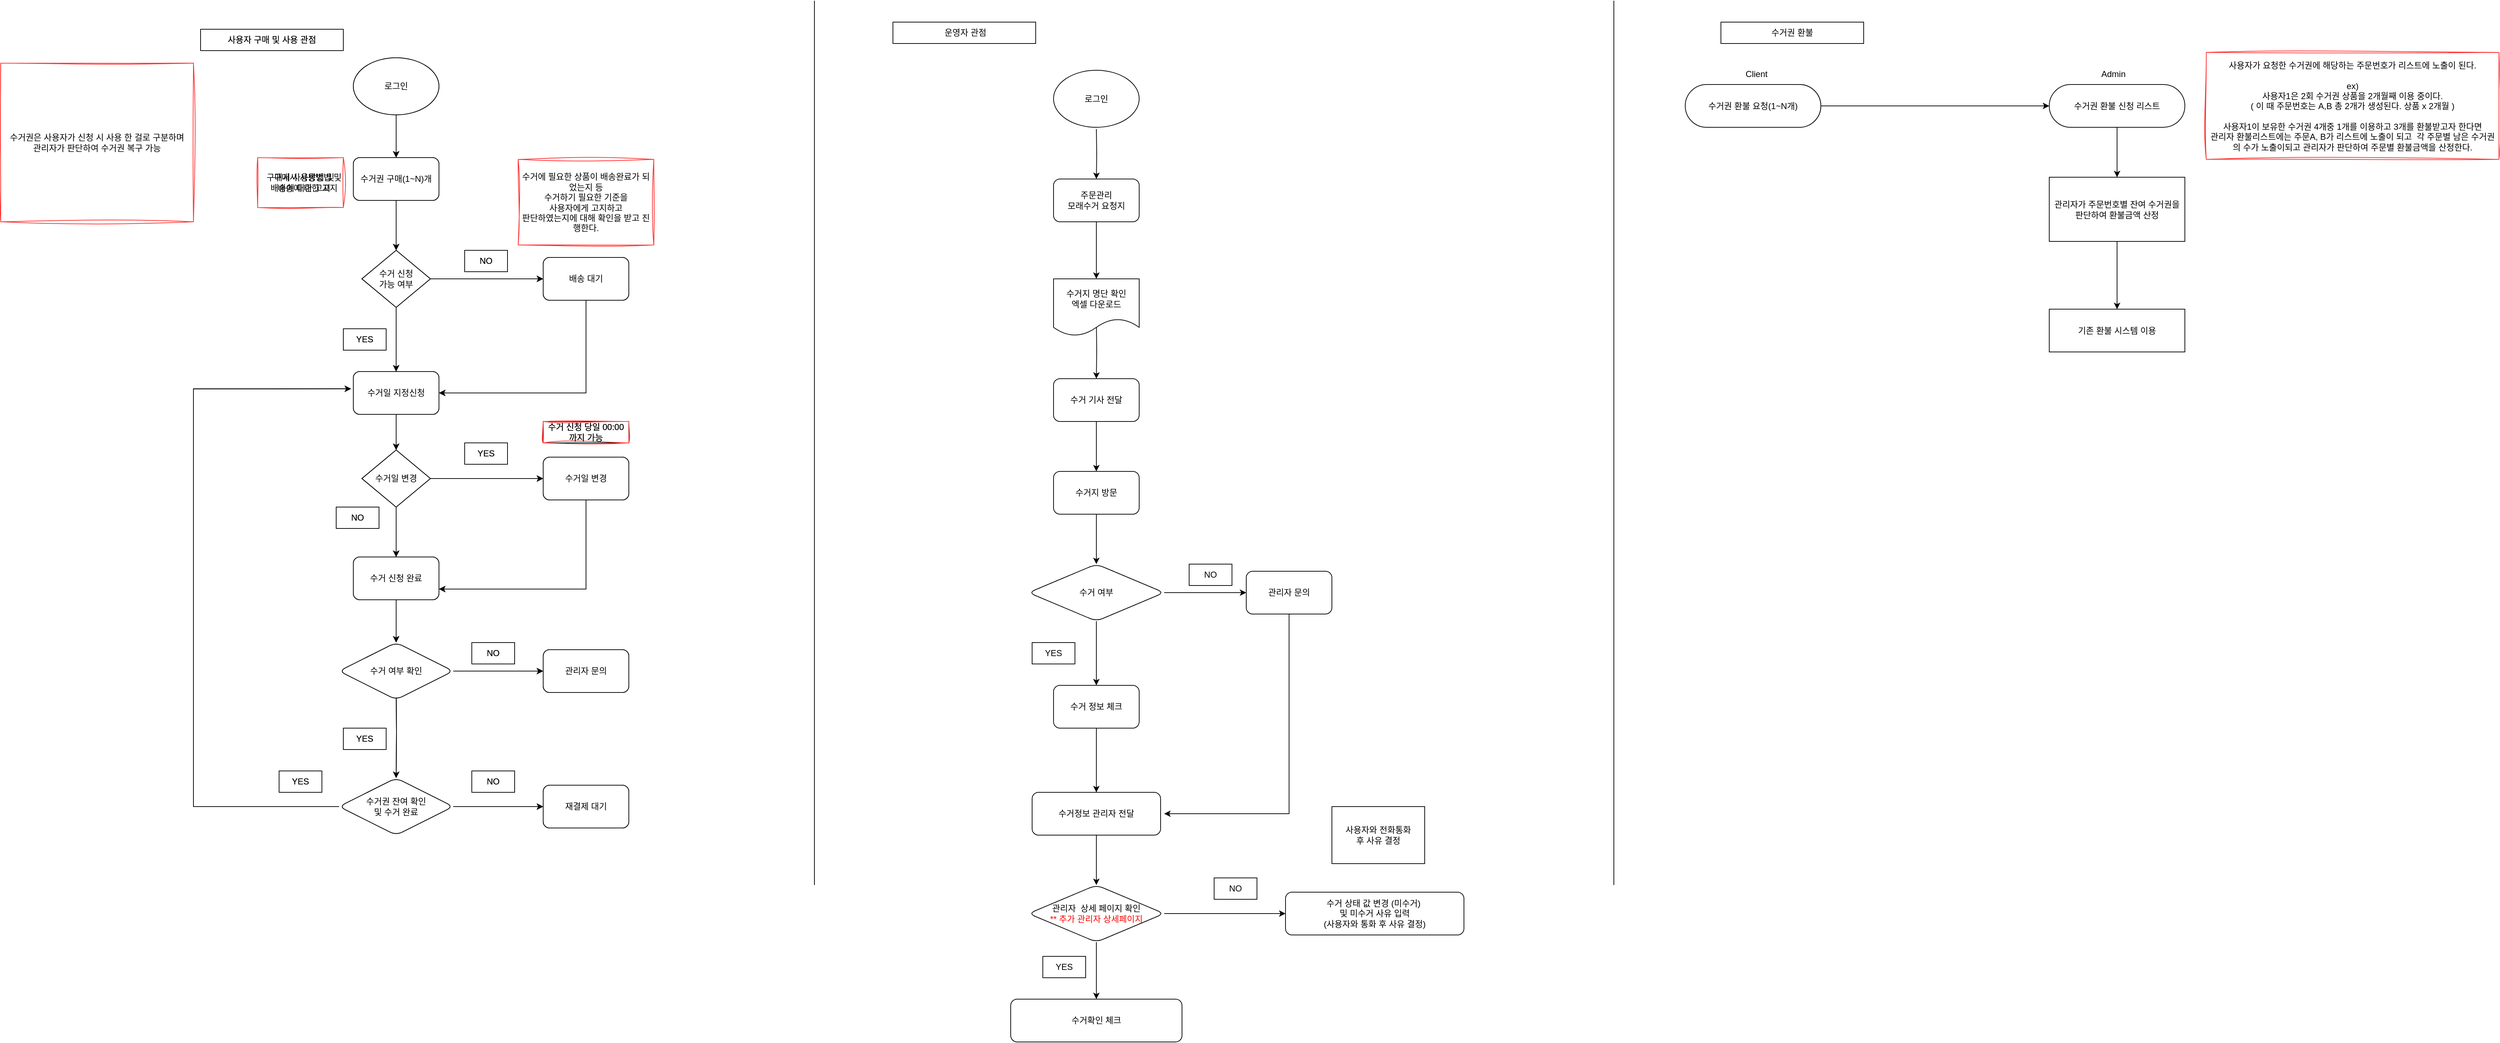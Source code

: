 <mxfile version="22.0.7" type="github" pages="2">
  <diagram id="H3zZEIaYL67HUxXsGde5" name="페이지-2">
    <mxGraphModel dx="989" dy="509" grid="1" gridSize="10" guides="1" tooltips="1" connect="1" arrows="1" fold="1" page="1" pageScale="1" pageWidth="1200" pageHeight="1920" math="0" shadow="0">
      <root>
        <mxCell id="0" />
        <mxCell id="1" parent="0" />
        <mxCell id="jmfgGKxmENcSXTLJLYZ2-7" value="" style="edgeStyle=orthogonalEdgeStyle;rounded=0;orthogonalLoop=1;jettySize=auto;html=1;" parent="1" source="jmfgGKxmENcSXTLJLYZ2-1" target="jmfgGKxmENcSXTLJLYZ2-2" edge="1">
          <mxGeometry relative="1" as="geometry" />
        </mxCell>
        <mxCell id="jmfgGKxmENcSXTLJLYZ2-1" value="로그인" style="ellipse;whiteSpace=wrap;html=1;" parent="1" vertex="1">
          <mxGeometry x="514" y="80" width="120" height="80" as="geometry" />
        </mxCell>
        <mxCell id="jmfgGKxmENcSXTLJLYZ2-8" value="" style="edgeStyle=orthogonalEdgeStyle;rounded=0;orthogonalLoop=1;jettySize=auto;html=1;" parent="1" source="jmfgGKxmENcSXTLJLYZ2-2" target="jmfgGKxmENcSXTLJLYZ2-4" edge="1">
          <mxGeometry relative="1" as="geometry" />
        </mxCell>
        <mxCell id="jmfgGKxmENcSXTLJLYZ2-2" value="횟수권 구매" style="rounded=1;whiteSpace=wrap;html=1;" parent="1" vertex="1">
          <mxGeometry x="514" y="220" width="120" height="60" as="geometry" />
        </mxCell>
        <mxCell id="jmfgGKxmENcSXTLJLYZ2-6" value="" style="edgeStyle=orthogonalEdgeStyle;rounded=0;orthogonalLoop=1;jettySize=auto;html=1;" parent="1" source="jmfgGKxmENcSXTLJLYZ2-4" target="jmfgGKxmENcSXTLJLYZ2-5" edge="1">
          <mxGeometry relative="1" as="geometry" />
        </mxCell>
        <mxCell id="jmfgGKxmENcSXTLJLYZ2-11" value="" style="edgeStyle=orthogonalEdgeStyle;rounded=0;orthogonalLoop=1;jettySize=auto;html=1;" parent="1" source="jmfgGKxmENcSXTLJLYZ2-4" edge="1">
          <mxGeometry relative="1" as="geometry">
            <mxPoint x="574" y="520" as="targetPoint" />
          </mxGeometry>
        </mxCell>
        <mxCell id="jmfgGKxmENcSXTLJLYZ2-4" value="수거 신청 &lt;br&gt;가능 여부" style="rhombus;whiteSpace=wrap;html=1;" parent="1" vertex="1">
          <mxGeometry x="526" y="350" width="96" height="80" as="geometry" />
        </mxCell>
        <mxCell id="jmfgGKxmENcSXTLJLYZ2-26" style="edgeStyle=orthogonalEdgeStyle;rounded=0;orthogonalLoop=1;jettySize=auto;html=1;entryX=1;entryY=0.5;entryDx=0;entryDy=0;" parent="1" source="jmfgGKxmENcSXTLJLYZ2-5" target="jmfgGKxmENcSXTLJLYZ2-15" edge="1">
          <mxGeometry relative="1" as="geometry">
            <Array as="points">
              <mxPoint x="840" y="550" />
            </Array>
          </mxGeometry>
        </mxCell>
        <mxCell id="jmfgGKxmENcSXTLJLYZ2-5" value="배송 대기" style="rounded=1;whiteSpace=wrap;html=1;" parent="1" vertex="1">
          <mxGeometry x="780" y="360" width="120" height="60" as="geometry" />
        </mxCell>
        <mxCell id="jmfgGKxmENcSXTLJLYZ2-9" value="구매시 사용방법 및&lt;br&gt;배송에 대한 고지" style="text;html=1;strokeColor=none;fillColor=none;align=center;verticalAlign=middle;whiteSpace=wrap;rounded=0;" parent="1" vertex="1">
          <mxGeometry x="390" y="220" width="120" height="70" as="geometry" />
        </mxCell>
        <mxCell id="jmfgGKxmENcSXTLJLYZ2-13" value="NO" style="text;html=1;strokeColor=default;fillColor=none;align=center;verticalAlign=middle;whiteSpace=wrap;rounded=0;" parent="1" vertex="1">
          <mxGeometry x="670" y="350" width="60" height="30" as="geometry" />
        </mxCell>
        <mxCell id="jmfgGKxmENcSXTLJLYZ2-14" value="YES" style="text;html=1;strokeColor=default;fillColor=none;align=center;verticalAlign=middle;whiteSpace=wrap;rounded=0;" parent="1" vertex="1">
          <mxGeometry x="500" y="460" width="60" height="30" as="geometry" />
        </mxCell>
        <mxCell id="jmfgGKxmENcSXTLJLYZ2-18" value="" style="edgeStyle=orthogonalEdgeStyle;rounded=0;orthogonalLoop=1;jettySize=auto;html=1;" parent="1" source="jmfgGKxmENcSXTLJLYZ2-15" target="jmfgGKxmENcSXTLJLYZ2-17" edge="1">
          <mxGeometry relative="1" as="geometry" />
        </mxCell>
        <mxCell id="jmfgGKxmENcSXTLJLYZ2-15" value="수거일 지정신청" style="rounded=1;whiteSpace=wrap;html=1;" parent="1" vertex="1">
          <mxGeometry x="514" y="520" width="120" height="60" as="geometry" />
        </mxCell>
        <mxCell id="jmfgGKxmENcSXTLJLYZ2-22" value="" style="edgeStyle=orthogonalEdgeStyle;rounded=0;orthogonalLoop=1;jettySize=auto;html=1;" parent="1" source="jmfgGKxmENcSXTLJLYZ2-17" target="jmfgGKxmENcSXTLJLYZ2-19" edge="1">
          <mxGeometry relative="1" as="geometry" />
        </mxCell>
        <mxCell id="jmfgGKxmENcSXTLJLYZ2-24" value="" style="edgeStyle=orthogonalEdgeStyle;rounded=0;orthogonalLoop=1;jettySize=auto;html=1;" parent="1" source="jmfgGKxmENcSXTLJLYZ2-17" target="jmfgGKxmENcSXTLJLYZ2-23" edge="1">
          <mxGeometry relative="1" as="geometry" />
        </mxCell>
        <mxCell id="jmfgGKxmENcSXTLJLYZ2-17" value="수거일 변경" style="rhombus;whiteSpace=wrap;html=1;" parent="1" vertex="1">
          <mxGeometry x="526" y="630" width="96" height="80" as="geometry" />
        </mxCell>
        <mxCell id="45ZhJ96Yoqv4pbPW2KJ0-20" value="" style="edgeStyle=orthogonalEdgeStyle;rounded=0;orthogonalLoop=1;jettySize=auto;html=1;" parent="1" source="jmfgGKxmENcSXTLJLYZ2-19" edge="1">
          <mxGeometry relative="1" as="geometry">
            <mxPoint x="574" y="900" as="targetPoint" />
          </mxGeometry>
        </mxCell>
        <mxCell id="jmfgGKxmENcSXTLJLYZ2-19" value="수거 신청 완료" style="rounded=1;whiteSpace=wrap;html=1;" parent="1" vertex="1">
          <mxGeometry x="514" y="780" width="120" height="60" as="geometry" />
        </mxCell>
        <mxCell id="jmfgGKxmENcSXTLJLYZ2-20" value="NO" style="text;html=1;strokeColor=default;fillColor=none;align=center;verticalAlign=middle;whiteSpace=wrap;rounded=0;" parent="1" vertex="1">
          <mxGeometry x="490" y="710" width="60" height="30" as="geometry" />
        </mxCell>
        <mxCell id="jmfgGKxmENcSXTLJLYZ2-27" style="edgeStyle=orthogonalEdgeStyle;rounded=0;orthogonalLoop=1;jettySize=auto;html=1;entryX=1;entryY=0.75;entryDx=0;entryDy=0;" parent="1" source="jmfgGKxmENcSXTLJLYZ2-23" target="jmfgGKxmENcSXTLJLYZ2-19" edge="1">
          <mxGeometry relative="1" as="geometry">
            <Array as="points">
              <mxPoint x="840" y="825" />
            </Array>
          </mxGeometry>
        </mxCell>
        <mxCell id="jmfgGKxmENcSXTLJLYZ2-23" value="수거일 변경" style="rounded=1;whiteSpace=wrap;html=1;" parent="1" vertex="1">
          <mxGeometry x="780" y="640" width="120" height="60" as="geometry" />
        </mxCell>
        <mxCell id="jmfgGKxmENcSXTLJLYZ2-25" value="YES" style="text;html=1;strokeColor=default;fillColor=none;align=center;verticalAlign=middle;whiteSpace=wrap;rounded=0;" parent="1" vertex="1">
          <mxGeometry x="670" y="620" width="60" height="30" as="geometry" />
        </mxCell>
        <mxCell id="jmfgGKxmENcSXTLJLYZ2-28" value="사용자 구매 및 사용 관점" style="text;html=1;strokeColor=default;fillColor=none;align=center;verticalAlign=middle;whiteSpace=wrap;rounded=0;" parent="1" vertex="1">
          <mxGeometry x="300" y="40" width="200" height="30" as="geometry" />
        </mxCell>
        <mxCell id="45ZhJ96Yoqv4pbPW2KJ0-14" value="" style="edgeStyle=orthogonalEdgeStyle;rounded=0;orthogonalLoop=1;jettySize=auto;html=1;" parent="1" target="45ZhJ96Yoqv4pbPW2KJ0-12" edge="1">
          <mxGeometry relative="1" as="geometry">
            <mxPoint x="574" y="960" as="sourcePoint" />
          </mxGeometry>
        </mxCell>
        <mxCell id="45ZhJ96Yoqv4pbPW2KJ0-16" value="" style="edgeStyle=orthogonalEdgeStyle;rounded=0;orthogonalLoop=1;jettySize=auto;html=1;entryX=-0.026;entryY=0.403;entryDx=0;entryDy=0;entryPerimeter=0;" parent="1" source="45ZhJ96Yoqv4pbPW2KJ0-12" target="jmfgGKxmENcSXTLJLYZ2-15" edge="1">
          <mxGeometry relative="1" as="geometry">
            <Array as="points">
              <mxPoint x="290" y="1130" />
              <mxPoint x="290" y="544" />
            </Array>
          </mxGeometry>
        </mxCell>
        <mxCell id="45ZhJ96Yoqv4pbPW2KJ0-18" value="" style="edgeStyle=orthogonalEdgeStyle;rounded=0;orthogonalLoop=1;jettySize=auto;html=1;" parent="1" source="45ZhJ96Yoqv4pbPW2KJ0-12" target="45ZhJ96Yoqv4pbPW2KJ0-17" edge="1">
          <mxGeometry relative="1" as="geometry" />
        </mxCell>
        <mxCell id="45ZhJ96Yoqv4pbPW2KJ0-12" value="수거권 잔여 확인&lt;br&gt;및 수거 완료" style="rhombus;whiteSpace=wrap;html=1;rounded=1;" parent="1" vertex="1">
          <mxGeometry x="494" y="1090" width="160" height="80" as="geometry" />
        </mxCell>
        <mxCell id="45ZhJ96Yoqv4pbPW2KJ0-15" value="YES" style="text;html=1;strokeColor=default;fillColor=none;align=center;verticalAlign=middle;whiteSpace=wrap;rounded=0;" parent="1" vertex="1">
          <mxGeometry x="410" y="1080" width="60" height="30" as="geometry" />
        </mxCell>
        <mxCell id="45ZhJ96Yoqv4pbPW2KJ0-17" value="재결제 대기" style="whiteSpace=wrap;html=1;rounded=1;" parent="1" vertex="1">
          <mxGeometry x="780" y="1100" width="120" height="60" as="geometry" />
        </mxCell>
        <mxCell id="45ZhJ96Yoqv4pbPW2KJ0-19" value="NO" style="text;html=1;strokeColor=default;fillColor=none;align=center;verticalAlign=middle;whiteSpace=wrap;rounded=0;" parent="1" vertex="1">
          <mxGeometry x="680" y="1080" width="60" height="30" as="geometry" />
        </mxCell>
        <mxCell id="45ZhJ96Yoqv4pbPW2KJ0-21" value="&amp;nbsp;운영자 관점" style="text;html=1;strokeColor=default;fillColor=none;align=center;verticalAlign=middle;whiteSpace=wrap;rounded=0;" parent="1" vertex="1">
          <mxGeometry x="1270" y="30" width="200" height="30" as="geometry" />
        </mxCell>
        <mxCell id="45ZhJ96Yoqv4pbPW2KJ0-47" value="" style="edgeStyle=orthogonalEdgeStyle;rounded=0;orthogonalLoop=1;jettySize=auto;html=1;" parent="1" source="45ZhJ96Yoqv4pbPW2KJ0-45" target="45ZhJ96Yoqv4pbPW2KJ0-46" edge="1">
          <mxGeometry relative="1" as="geometry" />
        </mxCell>
        <mxCell id="45ZhJ96Yoqv4pbPW2KJ0-45" value="수거 여부 확인" style="rhombus;whiteSpace=wrap;html=1;rounded=1;" parent="1" vertex="1">
          <mxGeometry x="494" y="900" width="160" height="80" as="geometry" />
        </mxCell>
        <mxCell id="45ZhJ96Yoqv4pbPW2KJ0-46" value="관리자 문의" style="whiteSpace=wrap;html=1;rounded=1;" parent="1" vertex="1">
          <mxGeometry x="780" y="910" width="120" height="60" as="geometry" />
        </mxCell>
        <mxCell id="45ZhJ96Yoqv4pbPW2KJ0-48" value="NO" style="text;html=1;strokeColor=default;fillColor=none;align=center;verticalAlign=middle;whiteSpace=wrap;rounded=0;" parent="1" vertex="1">
          <mxGeometry x="680" y="900" width="60" height="30" as="geometry" />
        </mxCell>
        <mxCell id="45ZhJ96Yoqv4pbPW2KJ0-49" value="YES" style="text;html=1;strokeColor=default;fillColor=none;align=center;verticalAlign=middle;whiteSpace=wrap;rounded=0;" parent="1" vertex="1">
          <mxGeometry x="500" y="1020" width="60" height="30" as="geometry" />
        </mxCell>
        <mxCell id="45ZhJ96Yoqv4pbPW2KJ0-61" value="사용자 1회권 복구" style="whiteSpace=wrap;html=1;rounded=1;" parent="1" vertex="1">
          <mxGeometry x="1845" y="1250" width="120" height="60" as="geometry" />
        </mxCell>
        <mxCell id="45ZhJ96Yoqv4pbPW2KJ0-67" value="사용자와 전화통화 &lt;br&gt;후 사유 결정" style="text;html=1;strokeColor=default;fillColor=none;align=center;verticalAlign=middle;whiteSpace=wrap;rounded=0;" parent="1" vertex="1">
          <mxGeometry x="1885" y="1130" width="130" height="80" as="geometry" />
        </mxCell>
        <mxCell id="45ZhJ96Yoqv4pbPW2KJ0-68" value="수거 신청 당일 00:00 까지 가능" style="text;html=1;strokeColor=default;fillColor=none;align=center;verticalAlign=middle;whiteSpace=wrap;rounded=0;" parent="1" vertex="1">
          <mxGeometry x="780" y="590" width="120" height="30" as="geometry" />
        </mxCell>
        <mxCell id="45ZhJ96Yoqv4pbPW2KJ0-69" value="" style="endArrow=none;html=1;rounded=0;" parent="1" edge="1">
          <mxGeometry width="50" height="50" relative="1" as="geometry">
            <mxPoint x="1160" y="1240" as="sourcePoint" />
            <mxPoint x="1160" as="targetPoint" />
          </mxGeometry>
        </mxCell>
        <mxCell id="ESHMhZyScrzDNSQAjK8A-1" value="" style="edgeStyle=orthogonalEdgeStyle;rounded=0;orthogonalLoop=1;jettySize=auto;html=1;entryX=0;entryY=0.5;entryDx=0;entryDy=0;" edge="1" parent="1" source="ESHMhZyScrzDNSQAjK8A-2" target="ESHMhZyScrzDNSQAjK8A-4">
          <mxGeometry relative="1" as="geometry">
            <mxPoint x="2480" y="247.5" as="targetPoint" />
          </mxGeometry>
        </mxCell>
        <mxCell id="ESHMhZyScrzDNSQAjK8A-2" value="수거권 환불 요청(1~N개)" style="rounded=1;whiteSpace=wrap;html=1;arcSize=50;" vertex="1" parent="1">
          <mxGeometry x="2390" y="117.5" width="180" height="60" as="geometry" />
        </mxCell>
        <mxCell id="ESHMhZyScrzDNSQAjK8A-3" value="Client" style="text;html=1;strokeColor=none;fillColor=none;align=center;verticalAlign=middle;whiteSpace=wrap;rounded=0;" vertex="1" parent="1">
          <mxGeometry x="2400" y="87.5" width="160" height="30" as="geometry" />
        </mxCell>
        <mxCell id="ESHMhZyScrzDNSQAjK8A-4" value="수거권 환불 신청 리스트" style="rounded=1;whiteSpace=wrap;html=1;arcSize=50;" vertex="1" parent="1">
          <mxGeometry x="2890" y="117.5" width="190" height="60" as="geometry" />
        </mxCell>
        <mxCell id="ESHMhZyScrzDNSQAjK8A-5" value="Admin" style="text;html=1;strokeColor=none;fillColor=none;align=center;verticalAlign=middle;whiteSpace=wrap;rounded=0;" vertex="1" parent="1">
          <mxGeometry x="2900" y="87.5" width="160" height="30" as="geometry" />
        </mxCell>
        <mxCell id="ESHMhZyScrzDNSQAjK8A-7" value="" style="edgeStyle=orthogonalEdgeStyle;rounded=0;orthogonalLoop=1;jettySize=auto;html=1;" edge="1" parent="1" source="ESHMhZyScrzDNSQAjK8A-8" target="ESHMhZyScrzDNSQAjK8A-9">
          <mxGeometry relative="1" as="geometry" />
        </mxCell>
        <mxCell id="ESHMhZyScrzDNSQAjK8A-8" value="관리자가 주문번호별 잔여 수거권을 판단하여 환불금액 산정" style="rounded=0;whiteSpace=wrap;html=1;" vertex="1" parent="1">
          <mxGeometry x="2890" y="247.5" width="190" height="90" as="geometry" />
        </mxCell>
        <mxCell id="ESHMhZyScrzDNSQAjK8A-9" value="기존 환불 시스템 이용" style="whiteSpace=wrap;html=1;rounded=0;" vertex="1" parent="1">
          <mxGeometry x="2890" y="432.5" width="190" height="60" as="geometry" />
        </mxCell>
        <mxCell id="ESHMhZyScrzDNSQAjK8A-10" value="" style="endArrow=classic;html=1;rounded=0;exitX=0.5;exitY=1;exitDx=0;exitDy=0;entryX=0.5;entryY=0;entryDx=0;entryDy=0;entryPerimeter=0;" edge="1" parent="1" source="ESHMhZyScrzDNSQAjK8A-4" target="ESHMhZyScrzDNSQAjK8A-8">
          <mxGeometry width="50" height="50" relative="1" as="geometry">
            <mxPoint x="2955" y="217.5" as="sourcePoint" />
            <mxPoint x="2980" y="248.5" as="targetPoint" />
          </mxGeometry>
        </mxCell>
        <mxCell id="ESHMhZyScrzDNSQAjK8A-11" value="수거권 환불 요청(1~N개)" style="rounded=1;whiteSpace=wrap;html=1;arcSize=50;" vertex="1" parent="1">
          <mxGeometry x="2380" y="117.5" width="190" height="60" as="geometry" />
        </mxCell>
        <mxCell id="0Ex9Il8IAYDIlaeAYDWc-1" value="" style="endArrow=none;html=1;rounded=0;" edge="1" parent="1">
          <mxGeometry width="50" height="50" relative="1" as="geometry">
            <mxPoint x="2280" y="1240" as="sourcePoint" />
            <mxPoint x="2280" as="targetPoint" />
          </mxGeometry>
        </mxCell>
        <mxCell id="FvE_LCUF_8firkSSVCOH-1" value="수거권 환불" style="text;html=1;strokeColor=default;fillColor=none;align=center;verticalAlign=middle;whiteSpace=wrap;rounded=0;" vertex="1" parent="1">
          <mxGeometry x="2430" y="30" width="200" height="30" as="geometry" />
        </mxCell>
        <mxCell id="aMWhd5bcmCqEFaF4JbGM-1" value="" style="edgeStyle=orthogonalEdgeStyle;rounded=0;orthogonalLoop=1;jettySize=auto;html=1;" edge="1" parent="1" source="aMWhd5bcmCqEFaF4JbGM-2" target="aMWhd5bcmCqEFaF4JbGM-4">
          <mxGeometry relative="1" as="geometry" />
        </mxCell>
        <mxCell id="aMWhd5bcmCqEFaF4JbGM-2" value="로그인" style="ellipse;whiteSpace=wrap;html=1;" vertex="1" parent="1">
          <mxGeometry x="514" y="80" width="120" height="80" as="geometry" />
        </mxCell>
        <mxCell id="aMWhd5bcmCqEFaF4JbGM-3" value="" style="edgeStyle=orthogonalEdgeStyle;rounded=0;orthogonalLoop=1;jettySize=auto;html=1;" edge="1" parent="1" source="aMWhd5bcmCqEFaF4JbGM-4" target="aMWhd5bcmCqEFaF4JbGM-7">
          <mxGeometry relative="1" as="geometry" />
        </mxCell>
        <mxCell id="aMWhd5bcmCqEFaF4JbGM-4" value="수거권 구매(1~N)개" style="rounded=1;whiteSpace=wrap;html=1;" vertex="1" parent="1">
          <mxGeometry x="514" y="220" width="120" height="60" as="geometry" />
        </mxCell>
        <mxCell id="aMWhd5bcmCqEFaF4JbGM-5" value="" style="edgeStyle=orthogonalEdgeStyle;rounded=0;orthogonalLoop=1;jettySize=auto;html=1;" edge="1" parent="1" source="aMWhd5bcmCqEFaF4JbGM-7" target="aMWhd5bcmCqEFaF4JbGM-9">
          <mxGeometry relative="1" as="geometry" />
        </mxCell>
        <mxCell id="aMWhd5bcmCqEFaF4JbGM-6" value="" style="edgeStyle=orthogonalEdgeStyle;rounded=0;orthogonalLoop=1;jettySize=auto;html=1;" edge="1" parent="1" source="aMWhd5bcmCqEFaF4JbGM-7">
          <mxGeometry relative="1" as="geometry">
            <mxPoint x="574" y="520" as="targetPoint" />
          </mxGeometry>
        </mxCell>
        <mxCell id="aMWhd5bcmCqEFaF4JbGM-7" value="수거 신청 &lt;br&gt;가능 여부" style="rhombus;whiteSpace=wrap;html=1;" vertex="1" parent="1">
          <mxGeometry x="526" y="350" width="96" height="80" as="geometry" />
        </mxCell>
        <mxCell id="aMWhd5bcmCqEFaF4JbGM-8" style="edgeStyle=orthogonalEdgeStyle;rounded=0;orthogonalLoop=1;jettySize=auto;html=1;entryX=1;entryY=0.5;entryDx=0;entryDy=0;" edge="1" parent="1" source="aMWhd5bcmCqEFaF4JbGM-9" target="aMWhd5bcmCqEFaF4JbGM-14">
          <mxGeometry relative="1" as="geometry">
            <Array as="points">
              <mxPoint x="840" y="550" />
            </Array>
          </mxGeometry>
        </mxCell>
        <mxCell id="aMWhd5bcmCqEFaF4JbGM-9" value="배송 대기" style="rounded=1;whiteSpace=wrap;html=1;" vertex="1" parent="1">
          <mxGeometry x="780" y="360" width="120" height="60" as="geometry" />
        </mxCell>
        <mxCell id="aMWhd5bcmCqEFaF4JbGM-10" value="구매시 사용방법 및&lt;br&gt;배송에 대한 고지" style="text;html=1;strokeColor=#FF3333;fillColor=none;align=center;verticalAlign=middle;whiteSpace=wrap;rounded=0;sketch=1;curveFitting=1;jiggle=2;" vertex="1" parent="1">
          <mxGeometry x="380" y="220" width="120" height="70" as="geometry" />
        </mxCell>
        <mxCell id="aMWhd5bcmCqEFaF4JbGM-11" value="NO" style="text;html=1;strokeColor=default;fillColor=none;align=center;verticalAlign=middle;whiteSpace=wrap;rounded=0;" vertex="1" parent="1">
          <mxGeometry x="670" y="350" width="60" height="30" as="geometry" />
        </mxCell>
        <mxCell id="aMWhd5bcmCqEFaF4JbGM-12" value="YES" style="text;html=1;strokeColor=default;fillColor=none;align=center;verticalAlign=middle;whiteSpace=wrap;rounded=0;" vertex="1" parent="1">
          <mxGeometry x="500" y="460" width="60" height="30" as="geometry" />
        </mxCell>
        <mxCell id="aMWhd5bcmCqEFaF4JbGM-13" value="" style="edgeStyle=orthogonalEdgeStyle;rounded=0;orthogonalLoop=1;jettySize=auto;html=1;" edge="1" parent="1" source="aMWhd5bcmCqEFaF4JbGM-14" target="aMWhd5bcmCqEFaF4JbGM-17">
          <mxGeometry relative="1" as="geometry" />
        </mxCell>
        <mxCell id="aMWhd5bcmCqEFaF4JbGM-14" value="수거일 지정신청" style="rounded=1;whiteSpace=wrap;html=1;" vertex="1" parent="1">
          <mxGeometry x="514" y="520" width="120" height="60" as="geometry" />
        </mxCell>
        <mxCell id="aMWhd5bcmCqEFaF4JbGM-15" value="" style="edgeStyle=orthogonalEdgeStyle;rounded=0;orthogonalLoop=1;jettySize=auto;html=1;" edge="1" parent="1" source="aMWhd5bcmCqEFaF4JbGM-17" target="aMWhd5bcmCqEFaF4JbGM-19">
          <mxGeometry relative="1" as="geometry" />
        </mxCell>
        <mxCell id="aMWhd5bcmCqEFaF4JbGM-16" value="" style="edgeStyle=orthogonalEdgeStyle;rounded=0;orthogonalLoop=1;jettySize=auto;html=1;" edge="1" parent="1" source="aMWhd5bcmCqEFaF4JbGM-17" target="aMWhd5bcmCqEFaF4JbGM-22">
          <mxGeometry relative="1" as="geometry" />
        </mxCell>
        <mxCell id="aMWhd5bcmCqEFaF4JbGM-17" value="수거일 변경" style="rhombus;whiteSpace=wrap;html=1;" vertex="1" parent="1">
          <mxGeometry x="526" y="630" width="96" height="80" as="geometry" />
        </mxCell>
        <mxCell id="aMWhd5bcmCqEFaF4JbGM-18" value="" style="edgeStyle=orthogonalEdgeStyle;rounded=0;orthogonalLoop=1;jettySize=auto;html=1;" edge="1" parent="1" source="aMWhd5bcmCqEFaF4JbGM-19">
          <mxGeometry relative="1" as="geometry">
            <mxPoint x="574" y="900" as="targetPoint" />
          </mxGeometry>
        </mxCell>
        <mxCell id="aMWhd5bcmCqEFaF4JbGM-19" value="수거 신청 완료" style="rounded=1;whiteSpace=wrap;html=1;" vertex="1" parent="1">
          <mxGeometry x="514" y="780" width="120" height="60" as="geometry" />
        </mxCell>
        <mxCell id="aMWhd5bcmCqEFaF4JbGM-20" value="NO" style="text;html=1;strokeColor=default;fillColor=none;align=center;verticalAlign=middle;whiteSpace=wrap;rounded=0;" vertex="1" parent="1">
          <mxGeometry x="490" y="710" width="60" height="30" as="geometry" />
        </mxCell>
        <mxCell id="aMWhd5bcmCqEFaF4JbGM-21" style="edgeStyle=orthogonalEdgeStyle;rounded=0;orthogonalLoop=1;jettySize=auto;html=1;entryX=1;entryY=0.75;entryDx=0;entryDy=0;" edge="1" parent="1" source="aMWhd5bcmCqEFaF4JbGM-22" target="aMWhd5bcmCqEFaF4JbGM-19">
          <mxGeometry relative="1" as="geometry">
            <Array as="points">
              <mxPoint x="840" y="825" />
            </Array>
          </mxGeometry>
        </mxCell>
        <mxCell id="aMWhd5bcmCqEFaF4JbGM-22" value="수거일 변경" style="rounded=1;whiteSpace=wrap;html=1;" vertex="1" parent="1">
          <mxGeometry x="780" y="640" width="120" height="60" as="geometry" />
        </mxCell>
        <mxCell id="aMWhd5bcmCqEFaF4JbGM-23" value="YES" style="text;html=1;strokeColor=default;fillColor=none;align=center;verticalAlign=middle;whiteSpace=wrap;rounded=0;" vertex="1" parent="1">
          <mxGeometry x="670" y="620" width="60" height="30" as="geometry" />
        </mxCell>
        <mxCell id="aMWhd5bcmCqEFaF4JbGM-24" value="사용자 구매 및 사용 관점" style="text;html=1;strokeColor=default;fillColor=none;align=center;verticalAlign=middle;whiteSpace=wrap;rounded=0;" vertex="1" parent="1">
          <mxGeometry x="300" y="40" width="200" height="30" as="geometry" />
        </mxCell>
        <mxCell id="aMWhd5bcmCqEFaF4JbGM-25" value="" style="edgeStyle=orthogonalEdgeStyle;rounded=0;orthogonalLoop=1;jettySize=auto;html=1;" edge="1" parent="1" target="aMWhd5bcmCqEFaF4JbGM-28">
          <mxGeometry relative="1" as="geometry">
            <mxPoint x="574" y="960" as="sourcePoint" />
          </mxGeometry>
        </mxCell>
        <mxCell id="aMWhd5bcmCqEFaF4JbGM-26" value="" style="edgeStyle=orthogonalEdgeStyle;rounded=0;orthogonalLoop=1;jettySize=auto;html=1;entryX=-0.026;entryY=0.403;entryDx=0;entryDy=0;entryPerimeter=0;" edge="1" parent="1" source="aMWhd5bcmCqEFaF4JbGM-28" target="aMWhd5bcmCqEFaF4JbGM-14">
          <mxGeometry relative="1" as="geometry">
            <Array as="points">
              <mxPoint x="290" y="1130" />
              <mxPoint x="290" y="544" />
            </Array>
          </mxGeometry>
        </mxCell>
        <mxCell id="aMWhd5bcmCqEFaF4JbGM-27" value="" style="edgeStyle=orthogonalEdgeStyle;rounded=0;orthogonalLoop=1;jettySize=auto;html=1;" edge="1" parent="1" source="aMWhd5bcmCqEFaF4JbGM-28" target="aMWhd5bcmCqEFaF4JbGM-30">
          <mxGeometry relative="1" as="geometry" />
        </mxCell>
        <mxCell id="aMWhd5bcmCqEFaF4JbGM-28" value="수거권 잔여 확인&lt;br&gt;및 수거 완료" style="rhombus;whiteSpace=wrap;html=1;rounded=1;" vertex="1" parent="1">
          <mxGeometry x="494" y="1090" width="160" height="80" as="geometry" />
        </mxCell>
        <mxCell id="aMWhd5bcmCqEFaF4JbGM-29" value="YES" style="text;html=1;strokeColor=default;fillColor=none;align=center;verticalAlign=middle;whiteSpace=wrap;rounded=0;" vertex="1" parent="1">
          <mxGeometry x="410" y="1080" width="60" height="30" as="geometry" />
        </mxCell>
        <mxCell id="aMWhd5bcmCqEFaF4JbGM-30" value="재결제 대기" style="whiteSpace=wrap;html=1;rounded=1;" vertex="1" parent="1">
          <mxGeometry x="780" y="1100" width="120" height="60" as="geometry" />
        </mxCell>
        <mxCell id="aMWhd5bcmCqEFaF4JbGM-31" value="NO" style="text;html=1;strokeColor=default;fillColor=none;align=center;verticalAlign=middle;whiteSpace=wrap;rounded=0;" vertex="1" parent="1">
          <mxGeometry x="680" y="1080" width="60" height="30" as="geometry" />
        </mxCell>
        <mxCell id="aMWhd5bcmCqEFaF4JbGM-32" value="" style="edgeStyle=orthogonalEdgeStyle;rounded=0;orthogonalLoop=1;jettySize=auto;html=1;" edge="1" parent="1" source="aMWhd5bcmCqEFaF4JbGM-33" target="aMWhd5bcmCqEFaF4JbGM-34">
          <mxGeometry relative="1" as="geometry" />
        </mxCell>
        <mxCell id="aMWhd5bcmCqEFaF4JbGM-33" value="수거 여부 확인" style="rhombus;whiteSpace=wrap;html=1;rounded=1;" vertex="1" parent="1">
          <mxGeometry x="494" y="900" width="160" height="80" as="geometry" />
        </mxCell>
        <mxCell id="aMWhd5bcmCqEFaF4JbGM-34" value="관리자 문의" style="whiteSpace=wrap;html=1;rounded=1;" vertex="1" parent="1">
          <mxGeometry x="780" y="910" width="120" height="60" as="geometry" />
        </mxCell>
        <mxCell id="aMWhd5bcmCqEFaF4JbGM-35" value="NO" style="text;html=1;strokeColor=default;fillColor=none;align=center;verticalAlign=middle;whiteSpace=wrap;rounded=0;" vertex="1" parent="1">
          <mxGeometry x="680" y="900" width="60" height="30" as="geometry" />
        </mxCell>
        <mxCell id="aMWhd5bcmCqEFaF4JbGM-36" value="YES" style="text;html=1;strokeColor=default;fillColor=none;align=center;verticalAlign=middle;whiteSpace=wrap;rounded=0;" vertex="1" parent="1">
          <mxGeometry x="500" y="1020" width="60" height="30" as="geometry" />
        </mxCell>
        <mxCell id="aMWhd5bcmCqEFaF4JbGM-37" value="수거 신청 당일 00:00 까지 가능" style="text;html=1;strokeColor=#FF3333;fillColor=none;align=center;verticalAlign=middle;whiteSpace=wrap;rounded=0;sketch=1;curveFitting=1;jiggle=2;" vertex="1" parent="1">
          <mxGeometry x="780" y="590" width="120" height="30" as="geometry" />
        </mxCell>
        <mxCell id="aMWhd5bcmCqEFaF4JbGM-38" value="수거에 필요한 상품이 배송완료가 되었는지 등&lt;br&gt;수거하기 필요한 기준을 &lt;br&gt;사용자에게 고지하고 &lt;br&gt;판단하였는지에 대해 확인을 받고 진행한다." style="text;html=1;strokeColor=#FF3333;fillColor=none;align=center;verticalAlign=middle;whiteSpace=wrap;rounded=0;sketch=1;curveFitting=1;jiggle=2;" vertex="1" parent="1">
          <mxGeometry x="745" y="222.5" width="190" height="120" as="geometry" />
        </mxCell>
        <mxCell id="aMWhd5bcmCqEFaF4JbGM-39" value="수거권은 사용자가 신청 시 사용 한 걸로 구분하며&lt;br&gt;관리자가 판단하여 수거권 복구 가능" style="text;html=1;strokeColor=#FF3333;fillColor=none;align=center;verticalAlign=middle;whiteSpace=wrap;rounded=0;sketch=1;curveFitting=1;jiggle=2;" vertex="1" parent="1">
          <mxGeometry x="20" y="87.5" width="270" height="222.5" as="geometry" />
        </mxCell>
        <mxCell id="aMWhd5bcmCqEFaF4JbGM-67" value="" style="edgeStyle=orthogonalEdgeStyle;rounded=0;orthogonalLoop=1;jettySize=auto;html=1;" edge="1" parent="1" target="aMWhd5bcmCqEFaF4JbGM-69">
          <mxGeometry relative="1" as="geometry">
            <mxPoint x="1555" y="180" as="sourcePoint" />
          </mxGeometry>
        </mxCell>
        <mxCell id="aMWhd5bcmCqEFaF4JbGM-68" value="" style="edgeStyle=orthogonalEdgeStyle;rounded=0;orthogonalLoop=1;jettySize=auto;html=1;" edge="1" parent="1" source="aMWhd5bcmCqEFaF4JbGM-69">
          <mxGeometry relative="1" as="geometry">
            <mxPoint x="1555" y="390" as="targetPoint" />
          </mxGeometry>
        </mxCell>
        <mxCell id="aMWhd5bcmCqEFaF4JbGM-69" value="주문관리&lt;br&gt;모래수거 요청지" style="rounded=1;whiteSpace=wrap;html=1;" vertex="1" parent="1">
          <mxGeometry x="1495" y="250" width="120" height="60" as="geometry" />
        </mxCell>
        <mxCell id="aMWhd5bcmCqEFaF4JbGM-70" value="" style="edgeStyle=orthogonalEdgeStyle;rounded=0;orthogonalLoop=1;jettySize=auto;html=1;" edge="1" parent="1" target="aMWhd5bcmCqEFaF4JbGM-72">
          <mxGeometry relative="1" as="geometry">
            <mxPoint x="1555" y="450" as="sourcePoint" />
          </mxGeometry>
        </mxCell>
        <mxCell id="aMWhd5bcmCqEFaF4JbGM-71" value="" style="edgeStyle=orthogonalEdgeStyle;rounded=0;orthogonalLoop=1;jettySize=auto;html=1;" edge="1" parent="1" source="aMWhd5bcmCqEFaF4JbGM-72">
          <mxGeometry relative="1" as="geometry">
            <mxPoint x="1555" y="660" as="targetPoint" />
          </mxGeometry>
        </mxCell>
        <mxCell id="aMWhd5bcmCqEFaF4JbGM-72" value="수거 기사 전달" style="whiteSpace=wrap;html=1;rounded=1;" vertex="1" parent="1">
          <mxGeometry x="1495" y="530" width="120" height="60" as="geometry" />
        </mxCell>
        <mxCell id="aMWhd5bcmCqEFaF4JbGM-73" value="" style="edgeStyle=orthogonalEdgeStyle;rounded=0;orthogonalLoop=1;jettySize=auto;html=1;" edge="1" parent="1" source="aMWhd5bcmCqEFaF4JbGM-74" target="aMWhd5bcmCqEFaF4JbGM-78">
          <mxGeometry relative="1" as="geometry" />
        </mxCell>
        <mxCell id="aMWhd5bcmCqEFaF4JbGM-74" value="수거지 방문" style="whiteSpace=wrap;html=1;rounded=1;" vertex="1" parent="1">
          <mxGeometry x="1495" y="660" width="120" height="60" as="geometry" />
        </mxCell>
        <mxCell id="aMWhd5bcmCqEFaF4JbGM-75" value="NO" style="text;html=1;strokeColor=default;fillColor=none;align=center;verticalAlign=middle;whiteSpace=wrap;rounded=0;" vertex="1" parent="1">
          <mxGeometry x="1685" y="790" width="60" height="30" as="geometry" />
        </mxCell>
        <mxCell id="aMWhd5bcmCqEFaF4JbGM-76" value="" style="edgeStyle=orthogonalEdgeStyle;rounded=0;orthogonalLoop=1;jettySize=auto;html=1;" edge="1" parent="1" source="aMWhd5bcmCqEFaF4JbGM-78" target="aMWhd5bcmCqEFaF4JbGM-80">
          <mxGeometry relative="1" as="geometry" />
        </mxCell>
        <mxCell id="aMWhd5bcmCqEFaF4JbGM-77" value="" style="edgeStyle=orthogonalEdgeStyle;rounded=0;orthogonalLoop=1;jettySize=auto;html=1;" edge="1" parent="1" source="aMWhd5bcmCqEFaF4JbGM-78" target="aMWhd5bcmCqEFaF4JbGM-83">
          <mxGeometry relative="1" as="geometry" />
        </mxCell>
        <mxCell id="aMWhd5bcmCqEFaF4JbGM-78" value="수거 여부" style="rhombus;whiteSpace=wrap;html=1;rounded=1;" vertex="1" parent="1">
          <mxGeometry x="1460" y="790" width="190" height="80" as="geometry" />
        </mxCell>
        <mxCell id="aMWhd5bcmCqEFaF4JbGM-79" style="edgeStyle=orthogonalEdgeStyle;rounded=0;orthogonalLoop=1;jettySize=auto;html=1;entryX=1;entryY=0.5;entryDx=0;entryDy=0;" edge="1" parent="1" source="aMWhd5bcmCqEFaF4JbGM-80">
          <mxGeometry relative="1" as="geometry">
            <Array as="points">
              <mxPoint x="1825" y="1140" />
            </Array>
            <mxPoint x="1650" y="1140.0" as="targetPoint" />
          </mxGeometry>
        </mxCell>
        <mxCell id="aMWhd5bcmCqEFaF4JbGM-80" value="관리자 문의" style="whiteSpace=wrap;html=1;rounded=1;" vertex="1" parent="1">
          <mxGeometry x="1765" y="800" width="120" height="60" as="geometry" />
        </mxCell>
        <mxCell id="aMWhd5bcmCqEFaF4JbGM-81" value="수거지 명단 확인&lt;br&gt;엑셀 다운로드" style="shape=document;whiteSpace=wrap;html=1;boundedLbl=1;" vertex="1" parent="1">
          <mxGeometry x="1495" y="390" width="120" height="80" as="geometry" />
        </mxCell>
        <mxCell id="aMWhd5bcmCqEFaF4JbGM-97" value="" style="edgeStyle=orthogonalEdgeStyle;rounded=0;orthogonalLoop=1;jettySize=auto;html=1;" edge="1" parent="1" source="aMWhd5bcmCqEFaF4JbGM-83" target="aMWhd5bcmCqEFaF4JbGM-96">
          <mxGeometry relative="1" as="geometry" />
        </mxCell>
        <mxCell id="aMWhd5bcmCqEFaF4JbGM-83" value="수거 정보 체크" style="whiteSpace=wrap;html=1;rounded=1;" vertex="1" parent="1">
          <mxGeometry x="1495" y="960" width="120" height="60" as="geometry" />
        </mxCell>
        <mxCell id="aMWhd5bcmCqEFaF4JbGM-84" value="YES" style="text;html=1;strokeColor=default;fillColor=none;align=center;verticalAlign=middle;whiteSpace=wrap;rounded=0;" vertex="1" parent="1">
          <mxGeometry x="1465" y="900" width="60" height="30" as="geometry" />
        </mxCell>
        <mxCell id="aMWhd5bcmCqEFaF4JbGM-87" value="수거 상태 값 변경 (미수거)&amp;nbsp; &lt;br&gt;및 미수거 사유 입력&lt;br&gt;(사용자와 통화 후 사유 결정)" style="whiteSpace=wrap;html=1;rounded=1;" vertex="1" parent="1">
          <mxGeometry x="1820" y="1250" width="250" height="60" as="geometry" />
        </mxCell>
        <mxCell id="aMWhd5bcmCqEFaF4JbGM-88" value="YES" style="text;html=1;strokeColor=default;fillColor=none;align=center;verticalAlign=middle;whiteSpace=wrap;rounded=0;" vertex="1" parent="1">
          <mxGeometry x="1480" y="1340" width="60" height="30" as="geometry" />
        </mxCell>
        <mxCell id="aMWhd5bcmCqEFaF4JbGM-89" value="NO" style="text;html=1;strokeColor=default;fillColor=none;align=center;verticalAlign=middle;whiteSpace=wrap;rounded=0;" vertex="1" parent="1">
          <mxGeometry x="1720" y="1230" width="60" height="30" as="geometry" />
        </mxCell>
        <mxCell id="aMWhd5bcmCqEFaF4JbGM-90" style="edgeStyle=orthogonalEdgeStyle;rounded=0;orthogonalLoop=1;jettySize=auto;html=1;" edge="1" parent="1" source="aMWhd5bcmCqEFaF4JbGM-92" target="aMWhd5bcmCqEFaF4JbGM-87">
          <mxGeometry relative="1" as="geometry" />
        </mxCell>
        <mxCell id="aMWhd5bcmCqEFaF4JbGM-91" value="" style="edgeStyle=orthogonalEdgeStyle;rounded=0;orthogonalLoop=1;jettySize=auto;html=1;" edge="1" parent="1" source="aMWhd5bcmCqEFaF4JbGM-92" target="aMWhd5bcmCqEFaF4JbGM-93">
          <mxGeometry relative="1" as="geometry" />
        </mxCell>
        <mxCell id="aMWhd5bcmCqEFaF4JbGM-92" value="관리자&amp;nbsp; 상세 페이지 확인&lt;br&gt;&lt;font color=&quot;#ff0000&quot;&gt;** 추가 관리자 상세페이지&lt;/font&gt;" style="rhombus;whiteSpace=wrap;html=1;rounded=1;" vertex="1" parent="1">
          <mxGeometry x="1460" y="1240" width="190" height="80" as="geometry" />
        </mxCell>
        <mxCell id="aMWhd5bcmCqEFaF4JbGM-93" value="수거확인 체크" style="rounded=1;whiteSpace=wrap;html=1;" vertex="1" parent="1">
          <mxGeometry x="1435" y="1400" width="240" height="60" as="geometry" />
        </mxCell>
        <mxCell id="aMWhd5bcmCqEFaF4JbGM-94" value="로그인" style="ellipse;whiteSpace=wrap;html=1;" vertex="1" parent="1">
          <mxGeometry x="1495" y="97.5" width="120" height="80" as="geometry" />
        </mxCell>
        <mxCell id="aMWhd5bcmCqEFaF4JbGM-95" value="사용자가 요청한 수거권에 해당하는 주문번호가 리스트에 노출이 된다.&lt;br&gt;&lt;br&gt;&lt;div style=&quot;&quot;&gt;&lt;span style=&quot;background-color: initial;&quot;&gt;ex) &lt;br&gt;사용자1은 2회 수거권 상품을 2개월째 이용 중이다.&lt;/span&gt;&lt;/div&gt;( 이 때 주문번호는 A,B 총 2개가 생성된다. 상품 x 2개월 )&lt;br&gt;&lt;br&gt;사용자1이 보유한 수거권 4개중 1개를 이용하고 3개를 환불받고자 한다면&lt;br&gt;관리자 환불리스트에는 주문A, B가 리스트에 노출이 되고&amp;nbsp; 각 주문별 남은 수거권의 수가 노출이되고 관리자가 판단하여 주문별 환불금액을 산정한다." style="text;html=1;strokeColor=#FF3333;fillColor=none;align=center;verticalAlign=middle;whiteSpace=wrap;rounded=0;sketch=1;curveFitting=1;jiggle=2;" vertex="1" parent="1">
          <mxGeometry x="3110" y="72.5" width="410" height="150" as="geometry" />
        </mxCell>
        <mxCell id="aMWhd5bcmCqEFaF4JbGM-98" value="" style="edgeStyle=orthogonalEdgeStyle;rounded=0;orthogonalLoop=1;jettySize=auto;html=1;" edge="1" parent="1" source="aMWhd5bcmCqEFaF4JbGM-96" target="aMWhd5bcmCqEFaF4JbGM-92">
          <mxGeometry relative="1" as="geometry" />
        </mxCell>
        <mxCell id="aMWhd5bcmCqEFaF4JbGM-96" value="수거정보 관리자 전달" style="rounded=1;whiteSpace=wrap;html=1;" vertex="1" parent="1">
          <mxGeometry x="1465" y="1110" width="180" height="60" as="geometry" />
        </mxCell>
      </root>
    </mxGraphModel>
  </diagram>
  <diagram name="페이지-1" id="zEJeCXBF85wVR9Q54pB5">
    <mxGraphModel dx="3088" dy="738" grid="1" gridSize="10" guides="1" tooltips="1" connect="1" arrows="1" fold="1" page="1" pageScale="1" pageWidth="827" pageHeight="1169" math="0" shadow="0">
      <root>
        <mxCell id="0" />
        <mxCell id="1" parent="0" />
        <mxCell id="wbdzeqbuUdNN7gvUNx69-33" value="" style="edgeStyle=orthogonalEdgeStyle;rounded=0;orthogonalLoop=1;jettySize=auto;html=1;" parent="1" source="wbdzeqbuUdNN7gvUNx69-1" target="wbdzeqbuUdNN7gvUNx69-16" edge="1">
          <mxGeometry relative="1" as="geometry" />
        </mxCell>
        <mxCell id="wbdzeqbuUdNN7gvUNx69-1" value="수거권 구매 (1~N개)" style="rounded=1;whiteSpace=wrap;html=1;arcSize=50;" parent="1" vertex="1">
          <mxGeometry y="40" width="180" height="60" as="geometry" />
        </mxCell>
        <mxCell id="wbdzeqbuUdNN7gvUNx69-8" value="&lt;b&gt;Client - 수거 서비스 이용&lt;/b&gt;" style="text;html=1;strokeColor=none;fillColor=none;align=center;verticalAlign=middle;whiteSpace=wrap;rounded=0;" parent="1" vertex="1">
          <mxGeometry x="10" width="160" height="30" as="geometry" />
        </mxCell>
        <mxCell id="wbdzeqbuUdNN7gvUNx69-32" value="" style="edgeStyle=orthogonalEdgeStyle;rounded=0;orthogonalLoop=1;jettySize=auto;html=1;" parent="1" source="wbdzeqbuUdNN7gvUNx69-16" target="wbdzeqbuUdNN7gvUNx69-17" edge="1">
          <mxGeometry relative="1" as="geometry" />
        </mxCell>
        <mxCell id="wbdzeqbuUdNN7gvUNx69-16" value="정기결제&lt;br style=&quot;border-color: var(--border-color);&quot;&gt;(구매일 기준으로 4주뒤 재결제)" style="rounded=0;whiteSpace=wrap;html=1;" parent="1" vertex="1">
          <mxGeometry y="170" width="180" height="60" as="geometry" />
        </mxCell>
        <mxCell id="wbdzeqbuUdNN7gvUNx69-31" value="" style="edgeStyle=orthogonalEdgeStyle;rounded=0;orthogonalLoop=1;jettySize=auto;html=1;" parent="1" source="wbdzeqbuUdNN7gvUNx69-17" target="wbdzeqbuUdNN7gvUNx69-21" edge="1">
          <mxGeometry relative="1" as="geometry" />
        </mxCell>
        <mxCell id="wbdzeqbuUdNN7gvUNx69-17" value="수거 신청 및 수거일 지정" style="rounded=0;whiteSpace=wrap;html=1;" parent="1" vertex="1">
          <mxGeometry y="320" width="180" height="60" as="geometry" />
        </mxCell>
        <mxCell id="wbdzeqbuUdNN7gvUNx69-25" value="" style="edgeStyle=orthogonalEdgeStyle;rounded=0;orthogonalLoop=1;jettySize=auto;html=1;entryX=0;entryY=0.5;entryDx=0;entryDy=0;" parent="1" source="wbdzeqbuUdNN7gvUNx69-21" target="wbdzeqbuUdNN7gvUNx69-83" edge="1">
          <mxGeometry relative="1" as="geometry">
            <mxPoint x="307.5" y="500" as="targetPoint" />
          </mxGeometry>
        </mxCell>
        <mxCell id="wbdzeqbuUdNN7gvUNx69-27" value="" style="edgeStyle=orthogonalEdgeStyle;rounded=0;orthogonalLoop=1;jettySize=auto;html=1;" parent="1" source="wbdzeqbuUdNN7gvUNx69-21" target="wbdzeqbuUdNN7gvUNx69-26" edge="1">
          <mxGeometry relative="1" as="geometry" />
        </mxCell>
        <mxCell id="wbdzeqbuUdNN7gvUNx69-21" value="수거 기준 확인 요청" style="rhombus;whiteSpace=wrap;html=1;" parent="1" vertex="1">
          <mxGeometry x="-10" y="450" width="200" height="100" as="geometry" />
        </mxCell>
        <mxCell id="wbdzeqbuUdNN7gvUNx69-23" value="수거에 필요한 상품이 배송완료가 되었는지 등&lt;br&gt;수거하기 필요한 기준을 &lt;br&gt;사용자에게 고지하고 &lt;br&gt;판단하였는지에 대해 확인을 받고 진행한다." style="text;html=1;strokeColor=none;fillColor=none;align=center;verticalAlign=middle;whiteSpace=wrap;rounded=0;" parent="1" vertex="1">
          <mxGeometry x="-200" y="450" width="190" height="120" as="geometry" />
        </mxCell>
        <mxCell id="wbdzeqbuUdNN7gvUNx69-35" value="" style="edgeStyle=orthogonalEdgeStyle;rounded=0;orthogonalLoop=1;jettySize=auto;html=1;" parent="1" source="wbdzeqbuUdNN7gvUNx69-26" edge="1">
          <mxGeometry relative="1" as="geometry">
            <mxPoint x="90" y="780" as="targetPoint" />
          </mxGeometry>
        </mxCell>
        <mxCell id="wbdzeqbuUdNN7gvUNx69-26" value="YES" style="whiteSpace=wrap;html=1;" parent="1" vertex="1">
          <mxGeometry x="30" y="650" width="120" height="60" as="geometry" />
        </mxCell>
        <mxCell id="wbdzeqbuUdNN7gvUNx69-38" value="" style="edgeStyle=orthogonalEdgeStyle;rounded=0;orthogonalLoop=1;jettySize=auto;html=1;" parent="1" source="wbdzeqbuUdNN7gvUNx69-36" target="wbdzeqbuUdNN7gvUNx69-37" edge="1">
          <mxGeometry relative="1" as="geometry" />
        </mxCell>
        <mxCell id="wbdzeqbuUdNN7gvUNx69-40" value="" style="edgeStyle=orthogonalEdgeStyle;rounded=0;orthogonalLoop=1;jettySize=auto;html=1;" parent="1" source="wbdzeqbuUdNN7gvUNx69-36" target="wbdzeqbuUdNN7gvUNx69-39" edge="1">
          <mxGeometry relative="1" as="geometry" />
        </mxCell>
        <mxCell id="wbdzeqbuUdNN7gvUNx69-36" value="수거일 변경 신청" style="rhombus;whiteSpace=wrap;html=1;" parent="1" vertex="1">
          <mxGeometry x="-10" y="780" width="200" height="100" as="geometry" />
        </mxCell>
        <mxCell id="wbdzeqbuUdNN7gvUNx69-37" value="NO" style="whiteSpace=wrap;html=1;" parent="1" vertex="1">
          <mxGeometry x="310" y="800" width="120" height="60" as="geometry" />
        </mxCell>
        <mxCell id="wbdzeqbuUdNN7gvUNx69-42" value="" style="edgeStyle=orthogonalEdgeStyle;rounded=0;orthogonalLoop=1;jettySize=auto;html=1;" parent="1" source="wbdzeqbuUdNN7gvUNx69-39" target="wbdzeqbuUdNN7gvUNx69-41" edge="1">
          <mxGeometry relative="1" as="geometry" />
        </mxCell>
        <mxCell id="wbdzeqbuUdNN7gvUNx69-39" value="YES" style="whiteSpace=wrap;html=1;" parent="1" vertex="1">
          <mxGeometry x="30" y="980" width="120" height="60" as="geometry" />
        </mxCell>
        <mxCell id="wbdzeqbuUdNN7gvUNx69-41" value="수거일 변경&amp;nbsp;" style="rounded=1;whiteSpace=wrap;html=1;" parent="1" vertex="1">
          <mxGeometry x="30" y="1120" width="120" height="60" as="geometry" />
        </mxCell>
        <mxCell id="wbdzeqbuUdNN7gvUNx69-63" value="" style="edgeStyle=orthogonalEdgeStyle;rounded=0;orthogonalLoop=1;jettySize=auto;html=1;" parent="1" source="wbdzeqbuUdNN7gvUNx69-47" target="wbdzeqbuUdNN7gvUNx69-62" edge="1">
          <mxGeometry relative="1" as="geometry" />
        </mxCell>
        <mxCell id="wbdzeqbuUdNN7gvUNx69-47" value="수거일 변경 완료" style="rounded=0;whiteSpace=wrap;html=1;" parent="1" vertex="1">
          <mxGeometry x="30" y="1120" width="120" height="60" as="geometry" />
        </mxCell>
        <mxCell id="wbdzeqbuUdNN7gvUNx69-68" value="" style="edgeStyle=orthogonalEdgeStyle;rounded=0;orthogonalLoop=1;jettySize=auto;html=1;" parent="1" source="wbdzeqbuUdNN7gvUNx69-62" target="wbdzeqbuUdNN7gvUNx69-67" edge="1">
          <mxGeometry relative="1" as="geometry" />
        </mxCell>
        <mxCell id="wbdzeqbuUdNN7gvUNx69-70" value="" style="edgeStyle=orthogonalEdgeStyle;rounded=0;orthogonalLoop=1;jettySize=auto;html=1;" parent="1" source="wbdzeqbuUdNN7gvUNx69-62" edge="1">
          <mxGeometry relative="1" as="geometry">
            <mxPoint x="760" y="1290" as="targetPoint" />
          </mxGeometry>
        </mxCell>
        <mxCell id="wbdzeqbuUdNN7gvUNx69-62" value="수거가 정상 처리 되었는가 ?" style="rhombus;whiteSpace=wrap;html=1;rounded=0;" parent="1" vertex="1">
          <mxGeometry x="50" y="1250" width="460" height="80" as="geometry" />
        </mxCell>
        <mxCell id="wbdzeqbuUdNN7gvUNx69-66" value="" style="endArrow=classic;html=1;rounded=0;" parent="1" source="wbdzeqbuUdNN7gvUNx69-37" edge="1">
          <mxGeometry width="50" height="50" relative="1" as="geometry">
            <mxPoint x="324.09" y="958.97" as="sourcePoint" />
            <mxPoint x="279.995" y="1249.997" as="targetPoint" />
            <Array as="points">
              <mxPoint x="370" y="1220" />
              <mxPoint x="280" y="1220" />
            </Array>
          </mxGeometry>
        </mxCell>
        <mxCell id="wbdzeqbuUdNN7gvUNx69-67" value="YES" style="whiteSpace=wrap;html=1;rounded=0;" parent="1" vertex="1">
          <mxGeometry x="220" y="1420" width="120" height="60" as="geometry" />
        </mxCell>
        <mxCell id="wbdzeqbuUdNN7gvUNx69-71" value="수거권 사용 완료" style="rounded=1;whiteSpace=wrap;html=1;" parent="1" vertex="1">
          <mxGeometry x="220" y="1530" width="120" height="60" as="geometry" />
        </mxCell>
        <mxCell id="wbdzeqbuUdNN7gvUNx69-73" value="" style="endArrow=classic;html=1;rounded=0;exitX=0.5;exitY=1;exitDx=0;exitDy=0;" parent="1" source="wbdzeqbuUdNN7gvUNx69-67" target="wbdzeqbuUdNN7gvUNx69-71" edge="1">
          <mxGeometry width="50" height="50" relative="1" as="geometry">
            <mxPoint x="280" y="1500" as="sourcePoint" />
            <mxPoint x="330" y="1450" as="targetPoint" />
          </mxGeometry>
        </mxCell>
        <mxCell id="wbdzeqbuUdNN7gvUNx69-78" value="" style="edgeStyle=orthogonalEdgeStyle;rounded=0;orthogonalLoop=1;jettySize=auto;html=1;" parent="1" source="wbdzeqbuUdNN7gvUNx69-76" target="wbdzeqbuUdNN7gvUNx69-77" edge="1">
          <mxGeometry relative="1" as="geometry" />
        </mxCell>
        <mxCell id="wbdzeqbuUdNN7gvUNx69-76" value="NO" style="rounded=0;whiteSpace=wrap;html=1;" parent="1" vertex="1">
          <mxGeometry x="640" y="1260" width="120" height="60" as="geometry" />
        </mxCell>
        <mxCell id="wbdzeqbuUdNN7gvUNx69-77" value="관리자 문의" style="whiteSpace=wrap;html=1;rounded=0;" parent="1" vertex="1">
          <mxGeometry x="640" y="1420" width="120" height="60" as="geometry" />
        </mxCell>
        <mxCell id="wbdzeqbuUdNN7gvUNx69-79" value="관리자 판단하여 &lt;br&gt;수거권 복구처리" style="rounded=1;whiteSpace=wrap;html=1;" parent="1" vertex="1">
          <mxGeometry x="640" y="1530" width="120" height="60" as="geometry" />
        </mxCell>
        <mxCell id="wbdzeqbuUdNN7gvUNx69-81" value="" style="endArrow=classic;html=1;rounded=0;entryX=0.5;entryY=0;entryDx=0;entryDy=0;exitX=0.5;exitY=1;exitDx=0;exitDy=0;" parent="1" source="wbdzeqbuUdNN7gvUNx69-77" target="wbdzeqbuUdNN7gvUNx69-79" edge="1">
          <mxGeometry width="50" height="50" relative="1" as="geometry">
            <mxPoint x="690" y="1490" as="sourcePoint" />
            <mxPoint x="725" y="1460" as="targetPoint" />
          </mxGeometry>
        </mxCell>
        <mxCell id="wbdzeqbuUdNN7gvUNx69-83" value="NO" style="rounded=1;whiteSpace=wrap;html=1;" parent="1" vertex="1">
          <mxGeometry x="310" y="470" width="120" height="60" as="geometry" />
        </mxCell>
        <mxCell id="wbdzeqbuUdNN7gvUNx69-100" value="" style="edgeStyle=orthogonalEdgeStyle;rounded=0;orthogonalLoop=1;jettySize=auto;html=1;entryX=0;entryY=0.5;entryDx=0;entryDy=0;" parent="1" source="wbdzeqbuUdNN7gvUNx69-101" target="wbdzeqbuUdNN7gvUNx69-103" edge="1">
          <mxGeometry relative="1" as="geometry">
            <mxPoint x="-1310" y="200" as="targetPoint" />
          </mxGeometry>
        </mxCell>
        <mxCell id="wbdzeqbuUdNN7gvUNx69-101" value="수거권 환불 요청(1~N개)" style="rounded=1;whiteSpace=wrap;html=1;arcSize=50;" parent="1" vertex="1">
          <mxGeometry x="-1400" y="70" width="180" height="60" as="geometry" />
        </mxCell>
        <mxCell id="wbdzeqbuUdNN7gvUNx69-102" value="Client" style="text;html=1;strokeColor=none;fillColor=none;align=center;verticalAlign=middle;whiteSpace=wrap;rounded=0;" parent="1" vertex="1">
          <mxGeometry x="-1390" y="40" width="160" height="30" as="geometry" />
        </mxCell>
        <mxCell id="wbdzeqbuUdNN7gvUNx69-103" value="수거권 환불 신청 리스트" style="rounded=1;whiteSpace=wrap;html=1;arcSize=50;" parent="1" vertex="1">
          <mxGeometry x="-900" y="70" width="190" height="60" as="geometry" />
        </mxCell>
        <mxCell id="wbdzeqbuUdNN7gvUNx69-104" value="Admin" style="text;html=1;strokeColor=none;fillColor=none;align=center;verticalAlign=middle;whiteSpace=wrap;rounded=0;" parent="1" vertex="1">
          <mxGeometry x="-890" y="40" width="160" height="30" as="geometry" />
        </mxCell>
        <mxCell id="wbdzeqbuUdNN7gvUNx69-105" value="사용자가 요청한 수거권에 해당하는 주문번호가 리스트에 노출이 된다.&lt;br&gt;&lt;br&gt;&lt;div style=&quot;&quot;&gt;&lt;span style=&quot;background-color: initial;&quot;&gt;ex) &lt;br&gt;사용자1은 2회 수거권 상품을 2개월째 이용 중이다.&lt;/span&gt;&lt;/div&gt;( 이 때 주문번호는 A,B 총 2개가 생성된다. 상품 x 2개월 )&lt;br&gt;&lt;br&gt;사용자1이 보유한 수거권 4개중 1개를 이용하고 3개를 환불받고자 한다면&lt;br&gt;관리자 환불리스트에는 주문A, B가 리스트에 노출이 되고&amp;nbsp; 각 주문별 남은 수거권의 수가 노출이되고 관리자가 판단하여 주문별 환불금액을 산정한다." style="text;html=1;strokeColor=none;fillColor=none;align=center;verticalAlign=middle;whiteSpace=wrap;rounded=0;" parent="1" vertex="1">
          <mxGeometry x="-690" y="95" width="410" height="150" as="geometry" />
        </mxCell>
        <mxCell id="wbdzeqbuUdNN7gvUNx69-106" value="수거권 환불" style="text;html=1;strokeColor=none;fillColor=none;align=center;verticalAlign=middle;whiteSpace=wrap;rounded=0;fontStyle=1" parent="1" vertex="1">
          <mxGeometry x="-1150" width="160" height="30" as="geometry" />
        </mxCell>
        <mxCell id="wbdzeqbuUdNN7gvUNx69-111" value="" style="edgeStyle=orthogonalEdgeStyle;rounded=0;orthogonalLoop=1;jettySize=auto;html=1;" parent="1" source="wbdzeqbuUdNN7gvUNx69-107" target="wbdzeqbuUdNN7gvUNx69-110" edge="1">
          <mxGeometry relative="1" as="geometry" />
        </mxCell>
        <mxCell id="wbdzeqbuUdNN7gvUNx69-107" value="관리자가 주문번호별 잔여 수거권을 판단하여 환불금액 산정" style="rounded=0;whiteSpace=wrap;html=1;" parent="1" vertex="1">
          <mxGeometry x="-900" y="200" width="190" height="90" as="geometry" />
        </mxCell>
        <mxCell id="wbdzeqbuUdNN7gvUNx69-110" value="기존 환불 시스템 이용" style="whiteSpace=wrap;html=1;rounded=0;" parent="1" vertex="1">
          <mxGeometry x="-900" y="385" width="190" height="60" as="geometry" />
        </mxCell>
        <mxCell id="wbdzeqbuUdNN7gvUNx69-113" value="" style="endArrow=classic;html=1;rounded=0;exitX=0.5;exitY=1;exitDx=0;exitDy=0;entryX=0.5;entryY=0;entryDx=0;entryDy=0;entryPerimeter=0;" parent="1" source="wbdzeqbuUdNN7gvUNx69-103" target="wbdzeqbuUdNN7gvUNx69-107" edge="1">
          <mxGeometry width="50" height="50" relative="1" as="geometry">
            <mxPoint x="-835" y="170" as="sourcePoint" />
            <mxPoint x="-810" y="201" as="targetPoint" />
          </mxGeometry>
        </mxCell>
        <mxCell id="wbdzeqbuUdNN7gvUNx69-114" value="수거권 환불 요청(1~N개)" style="rounded=1;whiteSpace=wrap;html=1;arcSize=50;" parent="1" vertex="1">
          <mxGeometry x="-1410" y="70" width="190" height="60" as="geometry" />
        </mxCell>
        <mxCell id="wbdzeqbuUdNN7gvUNx69-116" value="기존의 관리자 주문관리 시스템 이용" style="rounded=1;whiteSpace=wrap;html=1;arcSize=50;" parent="1" vertex="1">
          <mxGeometry x="827" y="80" width="180" height="60" as="geometry" />
        </mxCell>
        <mxCell id="wbdzeqbuUdNN7gvUNx69-125" value="&lt;b&gt;Admin - 수거서비스 제공&lt;/b&gt;" style="text;html=1;strokeColor=none;fillColor=none;align=center;verticalAlign=middle;whiteSpace=wrap;rounded=0;" parent="1" vertex="1">
          <mxGeometry x="1040" width="160" height="30" as="geometry" />
        </mxCell>
        <mxCell id="wbdzeqbuUdNN7gvUNx69-131" value="수거서비스에 필요한 상품 배송" style="text;html=1;strokeColor=none;fillColor=none;align=center;verticalAlign=middle;whiteSpace=wrap;rounded=0;" parent="1" vertex="1">
          <mxGeometry x="827" y="50" width="183" height="30" as="geometry" />
        </mxCell>
        <mxCell id="wbdzeqbuUdNN7gvUNx69-132" value="수거요청 처리" style="text;html=1;strokeColor=none;fillColor=none;align=center;verticalAlign=middle;whiteSpace=wrap;rounded=0;" parent="1" vertex="1">
          <mxGeometry x="1210" y="50" width="183" height="30" as="geometry" />
        </mxCell>
        <mxCell id="wbdzeqbuUdNN7gvUNx69-134" value="관리자 수거요청 &lt;br&gt;리스트 페이지 이동" style="rounded=1;whiteSpace=wrap;html=1;arcSize=50;" parent="1" vertex="1">
          <mxGeometry x="1213" y="80" width="180" height="60" as="geometry" />
        </mxCell>
        <mxCell id="wbdzeqbuUdNN7gvUNx69-147" value="수거요청 상세페이지 이동" style="rounded=0;whiteSpace=wrap;html=1;" parent="1" vertex="1">
          <mxGeometry x="1480" y="245" width="190" height="60" as="geometry" />
        </mxCell>
        <mxCell id="wbdzeqbuUdNN7gvUNx69-149" value="" style="endArrow=classic;html=1;rounded=0;entryX=0.5;entryY=0;entryDx=0;entryDy=0;exitX=0.5;exitY=1;exitDx=0;exitDy=0;" parent="1" source="wbdzeqbuUdNN7gvUNx69-134" target="wbdzeqbuUdNN7gvUNx69-147" edge="1">
          <mxGeometry width="50" height="50" relative="1" as="geometry">
            <mxPoint x="1300" y="225" as="sourcePoint" />
            <mxPoint x="1350" y="175" as="targetPoint" />
          </mxGeometry>
        </mxCell>
        <mxCell id="wbdzeqbuUdNN7gvUNx69-150" value="수거 상태 값 변경 (수거,미수거)&amp;nbsp; 및 미수거시 미수거 사유 입력" style="rounded=1;whiteSpace=wrap;html=1;" parent="1" vertex="1">
          <mxGeometry x="1241" y="420" width="202" height="60" as="geometry" />
        </mxCell>
        <mxCell id="wbdzeqbuUdNN7gvUNx69-152" value="수거권 복구 처리" style="rounded=1;whiteSpace=wrap;html=1;" parent="1" vertex="1">
          <mxGeometry x="1652" y="420" width="202" height="60" as="geometry" />
        </mxCell>
        <mxCell id="wbdzeqbuUdNN7gvUNx69-157" value="" style="endArrow=classic;html=1;rounded=0;entryX=0.5;entryY=0;entryDx=0;entryDy=0;" parent="1" edge="1">
          <mxGeometry width="50" height="50" relative="1" as="geometry">
            <mxPoint x="1303" y="140" as="sourcePoint" />
            <mxPoint x="1070" y="245" as="targetPoint" />
          </mxGeometry>
        </mxCell>
        <mxCell id="wbdzeqbuUdNN7gvUNx69-158" value="" style="endArrow=classic;html=1;rounded=0;entryX=0.5;entryY=0;entryDx=0;entryDy=0;exitX=0.25;exitY=1;exitDx=0;exitDy=0;" parent="1" source="wbdzeqbuUdNN7gvUNx69-147" target="wbdzeqbuUdNN7gvUNx69-150" edge="1">
          <mxGeometry width="50" height="50" relative="1" as="geometry">
            <mxPoint x="1432" y="285" as="sourcePoint" />
            <mxPoint x="1482" y="235" as="targetPoint" />
          </mxGeometry>
        </mxCell>
        <mxCell id="wbdzeqbuUdNN7gvUNx69-159" value="" style="endArrow=classic;html=1;rounded=0;entryX=0.5;entryY=0;entryDx=0;entryDy=0;" parent="1" source="wbdzeqbuUdNN7gvUNx69-147" target="wbdzeqbuUdNN7gvUNx69-152" edge="1">
          <mxGeometry width="50" height="50" relative="1" as="geometry">
            <mxPoint x="1432" y="375" as="sourcePoint" />
            <mxPoint x="1482" y="325" as="targetPoint" />
          </mxGeometry>
        </mxCell>
        <mxCell id="wbdzeqbuUdNN7gvUNx69-160" value="일자별 수거요청 리스트 확인 및 배송기사님 전달 엑셀 다운로드" style="rounded=1;whiteSpace=wrap;html=1;" parent="1" vertex="1">
          <mxGeometry x="950" y="245" width="230" height="60" as="geometry" />
        </mxCell>
      </root>
    </mxGraphModel>
  </diagram>
</mxfile>
